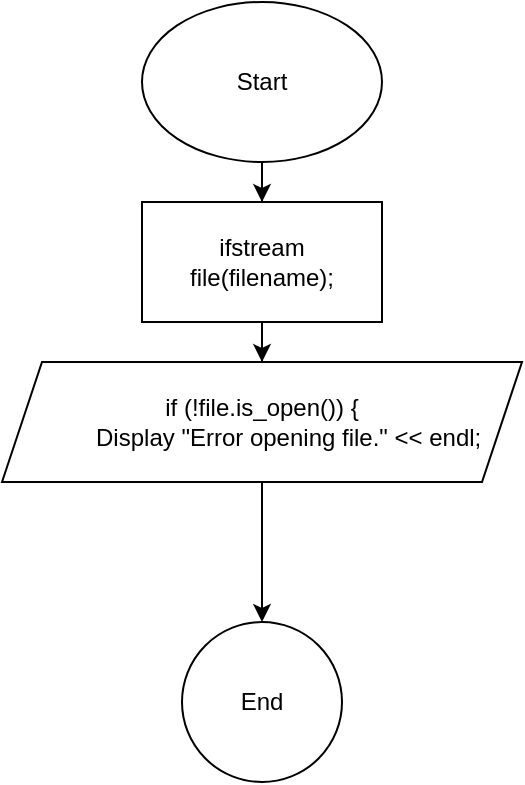 <mxfile version="25.0.1">
  <diagram name="Page-1" id="VRR46AlsyjJ4SlKrulmr">
    <mxGraphModel dx="1434" dy="738" grid="1" gridSize="10" guides="1" tooltips="1" connect="1" arrows="1" fold="1" page="1" pageScale="1" pageWidth="850" pageHeight="1100" math="0" shadow="0">
      <root>
        <mxCell id="0" />
        <mxCell id="1" parent="0" />
        <mxCell id="T4L-EVFVCEFek7XqLwHy-3" value="" style="edgeStyle=orthogonalEdgeStyle;rounded=0;orthogonalLoop=1;jettySize=auto;html=1;" edge="1" parent="1" source="T4L-EVFVCEFek7XqLwHy-1" target="T4L-EVFVCEFek7XqLwHy-2">
          <mxGeometry relative="1" as="geometry" />
        </mxCell>
        <mxCell id="T4L-EVFVCEFek7XqLwHy-1" value="Start" style="ellipse;whiteSpace=wrap;html=1;" vertex="1" parent="1">
          <mxGeometry x="350" y="10" width="120" height="80" as="geometry" />
        </mxCell>
        <mxCell id="T4L-EVFVCEFek7XqLwHy-5" value="" style="edgeStyle=orthogonalEdgeStyle;rounded=0;orthogonalLoop=1;jettySize=auto;html=1;" edge="1" parent="1" source="T4L-EVFVCEFek7XqLwHy-2" target="T4L-EVFVCEFek7XqLwHy-4">
          <mxGeometry relative="1" as="geometry" />
        </mxCell>
        <mxCell id="T4L-EVFVCEFek7XqLwHy-2" value="ifstream file(filename);" style="whiteSpace=wrap;html=1;" vertex="1" parent="1">
          <mxGeometry x="350" y="110" width="120" height="60" as="geometry" />
        </mxCell>
        <mxCell id="T4L-EVFVCEFek7XqLwHy-7" value="" style="edgeStyle=orthogonalEdgeStyle;rounded=0;orthogonalLoop=1;jettySize=auto;html=1;" edge="1" parent="1" source="T4L-EVFVCEFek7XqLwHy-4" target="T4L-EVFVCEFek7XqLwHy-6">
          <mxGeometry relative="1" as="geometry" />
        </mxCell>
        <mxCell id="T4L-EVFVCEFek7XqLwHy-4" value="if (!file.is_open()) {&lt;br&gt;&amp;nbsp; &amp;nbsp; &amp;nbsp; &amp;nbsp; Display &quot;Error opening file.&quot; &amp;lt;&amp;lt; endl;" style="shape=parallelogram;perimeter=parallelogramPerimeter;whiteSpace=wrap;html=1;fixedSize=1;" vertex="1" parent="1">
          <mxGeometry x="280" y="190" width="260" height="60" as="geometry" />
        </mxCell>
        <mxCell id="T4L-EVFVCEFek7XqLwHy-6" value="End" style="ellipse;whiteSpace=wrap;html=1;" vertex="1" parent="1">
          <mxGeometry x="370" y="320" width="80" height="80" as="geometry" />
        </mxCell>
      </root>
    </mxGraphModel>
  </diagram>
</mxfile>
